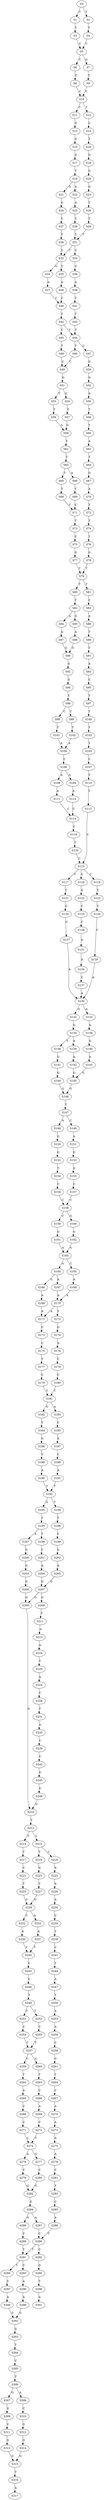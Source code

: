 strict digraph  {
	S0 -> S1 [ label = C ];
	S0 -> S2 [ label = T ];
	S1 -> S3 [ label = T ];
	S2 -> S4 [ label = T ];
	S3 -> S5 [ label = C ];
	S4 -> S5 [ label = C ];
	S5 -> S6 [ label = C ];
	S5 -> S7 [ label = G ];
	S6 -> S8 [ label = T ];
	S7 -> S9 [ label = T ];
	S8 -> S10 [ label = C ];
	S9 -> S10 [ label = C ];
	S10 -> S11 [ label = C ];
	S10 -> S12 [ label = T ];
	S11 -> S13 [ label = G ];
	S12 -> S14 [ label = C ];
	S13 -> S15 [ label = G ];
	S14 -> S16 [ label = T ];
	S15 -> S17 [ label = G ];
	S16 -> S18 [ label = G ];
	S17 -> S19 [ label = T ];
	S18 -> S20 [ label = G ];
	S19 -> S21 [ label = G ];
	S19 -> S22 [ label = A ];
	S20 -> S23 [ label = G ];
	S21 -> S24 [ label = G ];
	S22 -> S25 [ label = A ];
	S23 -> S26 [ label = T ];
	S24 -> S27 [ label = C ];
	S25 -> S28 [ label = T ];
	S26 -> S29 [ label = T ];
	S27 -> S30 [ label = T ];
	S28 -> S31 [ label = T ];
	S29 -> S31 [ label = T ];
	S30 -> S32 [ label = T ];
	S31 -> S33 [ label = C ];
	S31 -> S32 [ label = T ];
	S32 -> S34 [ label = G ];
	S32 -> S35 [ label = T ];
	S33 -> S36 [ label = C ];
	S34 -> S37 [ label = A ];
	S35 -> S38 [ label = A ];
	S36 -> S39 [ label = A ];
	S37 -> S40 [ label = C ];
	S38 -> S40 [ label = C ];
	S39 -> S41 [ label = T ];
	S40 -> S42 [ label = T ];
	S41 -> S43 [ label = T ];
	S42 -> S44 [ label = T ];
	S42 -> S45 [ label = C ];
	S43 -> S44 [ label = T ];
	S44 -> S46 [ label = T ];
	S44 -> S47 [ label = C ];
	S45 -> S48 [ label = T ];
	S46 -> S49 [ label = C ];
	S47 -> S50 [ label = G ];
	S48 -> S49 [ label = C ];
	S49 -> S51 [ label = G ];
	S50 -> S52 [ label = G ];
	S51 -> S53 [ label = T ];
	S51 -> S54 [ label = G ];
	S52 -> S55 [ label = A ];
	S53 -> S56 [ label = T ];
	S54 -> S57 [ label = T ];
	S55 -> S58 [ label = T ];
	S56 -> S59 [ label = G ];
	S57 -> S59 [ label = G ];
	S58 -> S60 [ label = T ];
	S59 -> S61 [ label = T ];
	S60 -> S62 [ label = A ];
	S61 -> S63 [ label = T ];
	S62 -> S64 [ label = T ];
	S63 -> S65 [ label = T ];
	S63 -> S66 [ label = A ];
	S64 -> S67 [ label = G ];
	S65 -> S68 [ label = T ];
	S66 -> S69 [ label = T ];
	S67 -> S70 [ label = A ];
	S68 -> S71 [ label = C ];
	S69 -> S71 [ label = C ];
	S70 -> S72 [ label = T ];
	S71 -> S73 [ label = T ];
	S72 -> S74 [ label = T ];
	S73 -> S75 [ label = C ];
	S74 -> S76 [ label = T ];
	S75 -> S77 [ label = G ];
	S76 -> S78 [ label = G ];
	S77 -> S79 [ label = T ];
	S78 -> S79 [ label = T ];
	S79 -> S80 [ label = T ];
	S79 -> S81 [ label = T ];
	S80 -> S82 [ label = T ];
	S81 -> S83 [ label = C ];
	S82 -> S84 [ label = A ];
	S82 -> S85 [ label = G ];
	S83 -> S86 [ label = A ];
	S84 -> S87 [ label = A ];
	S85 -> S88 [ label = A ];
	S86 -> S89 [ label = T ];
	S87 -> S90 [ label = G ];
	S88 -> S90 [ label = G ];
	S89 -> S91 [ label = T ];
	S90 -> S92 [ label = G ];
	S91 -> S93 [ label = A ];
	S92 -> S94 [ label = G ];
	S93 -> S95 [ label = C ];
	S94 -> S96 [ label = T ];
	S95 -> S97 [ label = T ];
	S96 -> S98 [ label = C ];
	S96 -> S99 [ label = T ];
	S97 -> S100 [ label = T ];
	S98 -> S101 [ label = T ];
	S99 -> S102 [ label = T ];
	S100 -> S103 [ label = T ];
	S101 -> S104 [ label = A ];
	S102 -> S104 [ label = A ];
	S103 -> S105 [ label = T ];
	S104 -> S106 [ label = C ];
	S105 -> S107 [ label = C ];
	S106 -> S108 [ label = A ];
	S106 -> S109 [ label = G ];
	S107 -> S110 [ label = T ];
	S108 -> S111 [ label = A ];
	S109 -> S112 [ label = A ];
	S110 -> S113 [ label = T ];
	S111 -> S114 [ label = C ];
	S112 -> S114 [ label = C ];
	S113 -> S115 [ label = C ];
	S114 -> S116 [ label = C ];
	S115 -> S117 [ label = C ];
	S115 -> S118 [ label = C ];
	S115 -> S119 [ label = T ];
	S116 -> S120 [ label = T ];
	S117 -> S121 [ label = T ];
	S118 -> S122 [ label = G ];
	S119 -> S123 [ label = T ];
	S120 -> S115 [ label = C ];
	S121 -> S124 [ label = G ];
	S122 -> S125 [ label = C ];
	S123 -> S126 [ label = T ];
	S124 -> S127 [ label = C ];
	S125 -> S128 [ label = C ];
	S126 -> S129 [ label = C ];
	S127 -> S130 [ label = A ];
	S128 -> S131 [ label = A ];
	S129 -> S130 [ label = A ];
	S130 -> S132 [ label = G ];
	S130 -> S133 [ label = A ];
	S131 -> S134 [ label = A ];
	S132 -> S135 [ label = G ];
	S133 -> S136 [ label = A ];
	S134 -> S137 [ label = C ];
	S135 -> S138 [ label = T ];
	S135 -> S139 [ label = A ];
	S136 -> S140 [ label = G ];
	S137 -> S130 [ label = A ];
	S138 -> S141 [ label = G ];
	S139 -> S142 [ label = A ];
	S140 -> S143 [ label = A ];
	S141 -> S144 [ label = G ];
	S142 -> S145 [ label = G ];
	S143 -> S145 [ label = G ];
	S144 -> S146 [ label = G ];
	S145 -> S146 [ label = G ];
	S146 -> S147 [ label = T ];
	S147 -> S148 [ label = A ];
	S147 -> S149 [ label = C ];
	S148 -> S150 [ label = G ];
	S149 -> S151 [ label = A ];
	S150 -> S152 [ label = G ];
	S151 -> S153 [ label = G ];
	S152 -> S154 [ label = T ];
	S153 -> S155 [ label = A ];
	S154 -> S156 [ label = C ];
	S155 -> S157 [ label = C ];
	S156 -> S158 [ label = C ];
	S157 -> S158 [ label = C ];
	S158 -> S159 [ label = C ];
	S158 -> S160 [ label = G ];
	S159 -> S161 [ label = G ];
	S160 -> S162 [ label = G ];
	S161 -> S163 [ label = A ];
	S162 -> S163 [ label = A ];
	S163 -> S164 [ label = A ];
	S163 -> S165 [ label = C ];
	S164 -> S166 [ label = G ];
	S164 -> S167 [ label = A ];
	S165 -> S168 [ label = A ];
	S166 -> S169 [ label = A ];
	S167 -> S170 [ label = A ];
	S168 -> S170 [ label = A ];
	S169 -> S171 [ label = A ];
	S170 -> S172 [ label = T ];
	S170 -> S171 [ label = A ];
	S171 -> S173 [ label = C ];
	S172 -> S174 [ label = G ];
	S173 -> S175 [ label = C ];
	S174 -> S176 [ label = A ];
	S175 -> S177 [ label = T ];
	S176 -> S178 [ label = C ];
	S177 -> S179 [ label = C ];
	S178 -> S180 [ label = C ];
	S179 -> S181 [ label = T ];
	S180 -> S181 [ label = T ];
	S181 -> S182 [ label = G ];
	S181 -> S183 [ label = A ];
	S182 -> S184 [ label = T ];
	S183 -> S185 [ label = C ];
	S184 -> S186 [ label = G ];
	S185 -> S187 [ label = A ];
	S186 -> S188 [ label = T ];
	S187 -> S189 [ label = C ];
	S188 -> S190 [ label = A ];
	S189 -> S191 [ label = A ];
	S190 -> S192 [ label = T ];
	S191 -> S192 [ label = T ];
	S192 -> S193 [ label = G ];
	S192 -> S194 [ label = T ];
	S193 -> S195 [ label = T ];
	S194 -> S196 [ label = T ];
	S195 -> S197 [ label = A ];
	S195 -> S198 [ label = T ];
	S196 -> S199 [ label = C ];
	S197 -> S200 [ label = G ];
	S198 -> S201 [ label = C ];
	S199 -> S202 [ label = G ];
	S200 -> S203 [ label = G ];
	S201 -> S204 [ label = A ];
	S202 -> S205 [ label = A ];
	S203 -> S206 [ label = G ];
	S204 -> S207 [ label = G ];
	S205 -> S207 [ label = G ];
	S206 -> S208 [ label = G ];
	S207 -> S209 [ label = G ];
	S207 -> S208 [ label = G ];
	S208 -> S210 [ label = G ];
	S209 -> S211 [ label = T ];
	S210 -> S212 [ label = T ];
	S211 -> S213 [ label = G ];
	S212 -> S214 [ label = T ];
	S212 -> S215 [ label = C ];
	S213 -> S216 [ label = A ];
	S214 -> S217 [ label = T ];
	S215 -> S218 [ label = C ];
	S215 -> S219 [ label = T ];
	S216 -> S220 [ label = T ];
	S217 -> S221 [ label = C ];
	S218 -> S222 [ label = A ];
	S219 -> S223 [ label = G ];
	S220 -> S224 [ label = A ];
	S221 -> S225 [ label = T ];
	S222 -> S226 [ label = A ];
	S223 -> S227 [ label = T ];
	S224 -> S228 [ label = C ];
	S225 -> S229 [ label = G ];
	S226 -> S230 [ label = A ];
	S227 -> S229 [ label = G ];
	S228 -> S231 [ label = T ];
	S229 -> S232 [ label = C ];
	S229 -> S233 [ label = A ];
	S230 -> S234 [ label = C ];
	S231 -> S235 [ label = A ];
	S232 -> S236 [ label = A ];
	S233 -> S237 [ label = A ];
	S234 -> S238 [ label = T ];
	S235 -> S239 [ label = C ];
	S236 -> S240 [ label = T ];
	S237 -> S240 [ label = T ];
	S238 -> S241 [ label = C ];
	S239 -> S242 [ label = C ];
	S240 -> S243 [ label = C ];
	S241 -> S244 [ label = T ];
	S242 -> S245 [ label = G ];
	S243 -> S246 [ label = C ];
	S244 -> S247 [ label = A ];
	S245 -> S248 [ label = G ];
	S246 -> S249 [ label = T ];
	S247 -> S250 [ label = T ];
	S248 -> S210 [ label = G ];
	S249 -> S251 [ label = C ];
	S249 -> S252 [ label = T ];
	S250 -> S253 [ label = A ];
	S251 -> S254 [ label = C ];
	S252 -> S255 [ label = C ];
	S253 -> S256 [ label = A ];
	S254 -> S257 [ label = T ];
	S255 -> S257 [ label = T ];
	S256 -> S258 [ label = C ];
	S257 -> S259 [ label = C ];
	S257 -> S260 [ label = A ];
	S258 -> S261 [ label = G ];
	S259 -> S262 [ label = T ];
	S260 -> S263 [ label = T ];
	S261 -> S264 [ label = T ];
	S262 -> S265 [ label = A ];
	S263 -> S266 [ label = C ];
	S264 -> S267 [ label = C ];
	S265 -> S268 [ label = C ];
	S266 -> S269 [ label = A ];
	S267 -> S270 [ label = A ];
	S268 -> S271 [ label = C ];
	S269 -> S272 [ label = C ];
	S270 -> S273 [ label = A ];
	S271 -> S274 [ label = C ];
	S272 -> S274 [ label = C ];
	S273 -> S275 [ label = A ];
	S274 -> S276 [ label = A ];
	S274 -> S277 [ label = G ];
	S275 -> S278 [ label = A ];
	S276 -> S279 [ label = C ];
	S277 -> S280 [ label = C ];
	S278 -> S281 [ label = C ];
	S279 -> S282 [ label = G ];
	S280 -> S282 [ label = G ];
	S281 -> S283 [ label = T ];
	S282 -> S284 [ label = G ];
	S283 -> S285 [ label = C ];
	S284 -> S286 [ label = G ];
	S284 -> S287 [ label = A ];
	S285 -> S288 [ label = A ];
	S286 -> S289 [ label = C ];
	S287 -> S290 [ label = C ];
	S288 -> S290 [ label = C ];
	S289 -> S291 [ label = T ];
	S290 -> S292 [ label = C ];
	S290 -> S291 [ label = T ];
	S291 -> S293 [ label = C ];
	S291 -> S294 [ label = T ];
	S292 -> S295 [ label = G ];
	S293 -> S296 [ label = A ];
	S294 -> S297 [ label = C ];
	S295 -> S298 [ label = T ];
	S296 -> S299 [ label = A ];
	S297 -> S300 [ label = A ];
	S298 -> S301 [ label = A ];
	S299 -> S302 [ label = G ];
	S300 -> S302 [ label = G ];
	S302 -> S303 [ label = G ];
	S303 -> S304 [ label = T ];
	S304 -> S305 [ label = C ];
	S305 -> S306 [ label = T ];
	S306 -> S307 [ label = G ];
	S306 -> S308 [ label = A ];
	S307 -> S309 [ label = G ];
	S308 -> S310 [ label = C ];
	S309 -> S311 [ label = C ];
	S310 -> S312 [ label = G ];
	S311 -> S313 [ label = G ];
	S312 -> S314 [ label = G ];
	S313 -> S315 [ label = G ];
	S314 -> S315 [ label = G ];
	S315 -> S316 [ label = T ];
	S316 -> S317 [ label = A ];
}
